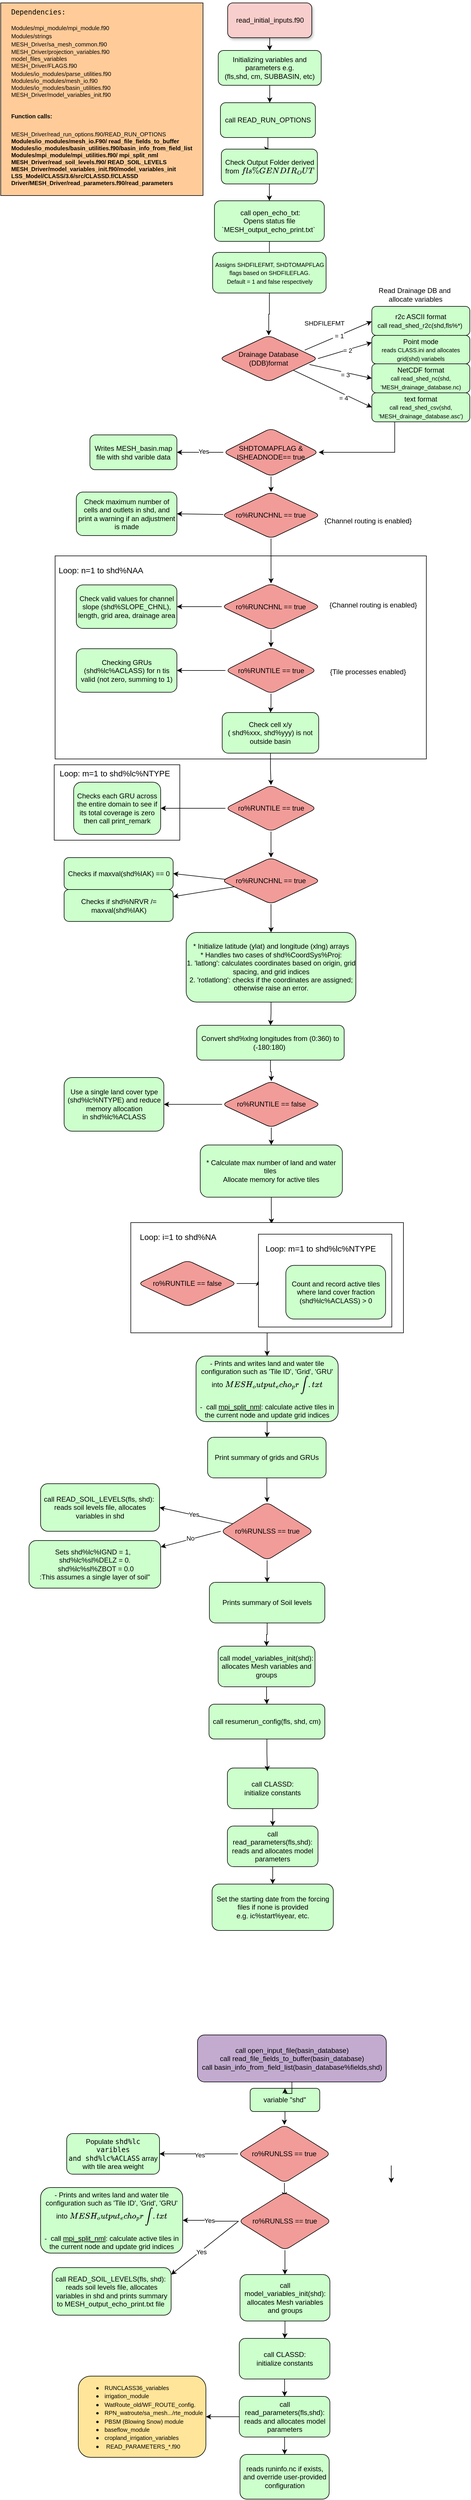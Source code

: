 <mxfile version="24.7.10">
  <diagram name="Page-1" id="G8Z1aOc2a2VwqG3tYmDv">
    <mxGraphModel dx="2083" dy="936" grid="1" gridSize="10" guides="1" tooltips="1" connect="1" arrows="1" fold="1" page="1" pageScale="1" pageWidth="850" pageHeight="1100" math="0" shadow="0">
      <root>
        <mxCell id="0" />
        <mxCell id="1" parent="0" />
        <mxCell id="cja30XPuZZx3rcNJkgzq-40" value="" style="rounded=0;whiteSpace=wrap;html=1;" vertex="1" parent="1">
          <mxGeometry x="103.45" y="1331" width="216.55" height="130" as="geometry" />
        </mxCell>
        <mxCell id="cja30XPuZZx3rcNJkgzq-22" value="" style="rounded=0;whiteSpace=wrap;html=1;" vertex="1" parent="1">
          <mxGeometry x="105" y="971" width="640" height="350" as="geometry" />
        </mxCell>
        <mxCell id="vwd9tqVX-Ud4DT4UKq4m-5" value="" style="edgeStyle=orthogonalEdgeStyle;rounded=0;orthogonalLoop=1;jettySize=auto;html=1;" parent="1" source="RrCD0M5poMjOQzzuSIQ9-1" target="vwd9tqVX-Ud4DT4UKq4m-4" edge="1">
          <mxGeometry relative="1" as="geometry" />
        </mxCell>
        <mxCell id="RrCD0M5poMjOQzzuSIQ9-1" value="read_initial_inputs.f90" style="rounded=1;whiteSpace=wrap;html=1;fillColor=#F8CECC;shadow=1;" parent="1" vertex="1">
          <mxGeometry x="402.5" y="18" width="145" height="60" as="geometry" />
        </mxCell>
        <mxCell id="RrCD0M5poMjOQzzuSIQ9-5" value="&amp;nbsp;= 1" style="rounded=0;orthogonalLoop=1;jettySize=auto;html=1;entryX=0;entryY=0.52;entryDx=0;entryDy=0;entryPerimeter=0;exitX=0.865;exitY=0.318;exitDx=0;exitDy=0;exitPerimeter=0;" parent="1" source="RrCD0M5poMjOQzzuSIQ9-2" target="RrCD0M5poMjOQzzuSIQ9-4" edge="1">
          <mxGeometry x="0.004" relative="1" as="geometry">
            <mxPoint as="offset" />
            <mxPoint x="528.211" y="662.08" as="sourcePoint" />
          </mxGeometry>
        </mxCell>
        <mxCell id="RrCD0M5poMjOQzzuSIQ9-2" value="Drainage Database (DDB)format" style="rhombus;whiteSpace=wrap;html=1;rounded=1;fillColor=#F19C99;" parent="1" vertex="1">
          <mxGeometry x="388.25" y="591" width="170" height="80" as="geometry" />
        </mxCell>
        <mxCell id="RrCD0M5poMjOQzzuSIQ9-4" value="r2c ASCII format&lt;br&gt;&lt;div style=&quot;&quot;&gt;&lt;span style=&quot;background-color: initial; font-size: 11px;&quot;&gt;call read_shed_r2c(shd,fls%*)&lt;/span&gt;&lt;span style=&quot;font-size: 11px;&quot;&gt;&amp;nbsp;&lt;/span&gt;&lt;/div&gt;" style="whiteSpace=wrap;html=1;rounded=1;fillColor=#CCFFCC;" parent="1" vertex="1">
          <mxGeometry x="651.04" y="541" width="168.96" height="50" as="geometry" />
        </mxCell>
        <mxCell id="RrCD0M5poMjOQzzuSIQ9-6" value="Point mode&lt;div&gt;&lt;font style=&quot;font-size: 10px;&quot;&gt;reads CLASS.ini and allocates grid(shd) variabels&lt;/font&gt;&lt;/div&gt;" style="whiteSpace=wrap;html=1;rounded=1;fillColor=#CCFFCC;" parent="1" vertex="1">
          <mxGeometry x="651.04" y="591" width="168.96" height="49" as="geometry" />
        </mxCell>
        <mxCell id="RrCD0M5poMjOQzzuSIQ9-7" value="NetCDF format&lt;div&gt;&lt;font style=&quot;font-size: 10px;&quot;&gt;call read_shed_nc(shd, &#39;MESH_drainage_database.nc)&lt;/font&gt;&lt;br&gt;&lt;/div&gt;" style="whiteSpace=wrap;html=1;rounded=1;fillColor=#CCFFCC;" parent="1" vertex="1">
          <mxGeometry x="651.04" y="640" width="168.96" height="50" as="geometry" />
        </mxCell>
        <mxCell id="RrCD0M5poMjOQzzuSIQ9-8" value="= 2" style="rounded=0;orthogonalLoop=1;jettySize=auto;html=1;entryX=0;entryY=0.25;entryDx=0;entryDy=0;exitX=1;exitY=0.5;exitDx=0;exitDy=0;" parent="1" source="RrCD0M5poMjOQzzuSIQ9-2" target="RrCD0M5poMjOQzzuSIQ9-6" edge="1">
          <mxGeometry x="0.079" y="-1" relative="1" as="geometry">
            <mxPoint x="508.95" y="595.68" as="sourcePoint" />
            <mxPoint x="651.04" y="621.5" as="targetPoint" />
            <mxPoint as="offset" />
          </mxGeometry>
        </mxCell>
        <mxCell id="RrCD0M5poMjOQzzuSIQ9-9" value="= 3" style="rounded=0;orthogonalLoop=1;jettySize=auto;html=1;entryX=0;entryY=0.5;entryDx=0;entryDy=0;exitX=0.913;exitY=0.627;exitDx=0;exitDy=0;exitPerimeter=0;" parent="1" source="RrCD0M5poMjOQzzuSIQ9-2" edge="1">
          <mxGeometry x="0.154" y="-4" relative="1" as="geometry">
            <mxPoint x="507.93" y="601.2" as="sourcePoint" />
            <mxPoint x="651.04" y="665" as="targetPoint" />
            <mxPoint as="offset" />
          </mxGeometry>
        </mxCell>
        <mxCell id="cja30XPuZZx3rcNJkgzq-14" style="edgeStyle=orthogonalEdgeStyle;rounded=0;orthogonalLoop=1;jettySize=auto;html=1;entryX=1;entryY=0.5;entryDx=0;entryDy=0;" edge="1" parent="1" target="RrCD0M5poMjOQzzuSIQ9-28">
          <mxGeometry relative="1" as="geometry">
            <mxPoint x="690.529" y="740" as="sourcePoint" />
            <Array as="points">
              <mxPoint x="691" y="793" />
            </Array>
          </mxGeometry>
        </mxCell>
        <mxCell id="RrCD0M5poMjOQzzuSIQ9-10" value="text format&lt;div&gt;&lt;font style=&quot;font-size: 10px;&quot;&gt;call read_shed_csv(shd, &#39;MESH_drainage_database.asc&#39;)&lt;/font&gt;&lt;br&gt;&lt;/div&gt;" style="whiteSpace=wrap;html=1;rounded=1;fillColor=#CCFFCC;" parent="1" vertex="1">
          <mxGeometry x="651.04" y="690" width="168.96" height="50" as="geometry" />
        </mxCell>
        <mxCell id="RrCD0M5poMjOQzzuSIQ9-11" value="= 4" style="rounded=0;orthogonalLoop=1;jettySize=auto;html=1;entryX=0;entryY=0.5;entryDx=0;entryDy=0;" parent="1" source="RrCD0M5poMjOQzzuSIQ9-2" target="RrCD0M5poMjOQzzuSIQ9-10" edge="1">
          <mxGeometry x="0.313" y="-6" relative="1" as="geometry">
            <mxPoint x="503.51" y="605.68" as="sourcePoint" />
            <mxPoint x="641.04" y="725" as="targetPoint" />
            <mxPoint as="offset" />
          </mxGeometry>
        </mxCell>
        <mxCell id="RrCD0M5poMjOQzzuSIQ9-12" value="&lt;span style=&quot;color: rgb(0, 0, 0); font-family: Helvetica; font-size: 11px; font-style: normal; font-variant-ligatures: normal; font-variant-caps: normal; font-weight: 400; letter-spacing: normal; orphans: 2; text-align: center; text-indent: 0px; text-transform: none; widows: 2; word-spacing: 0px; -webkit-text-stroke-width: 0px; white-space: nowrap; background-color: rgb(255, 255, 255); text-decoration-thickness: initial; text-decoration-style: initial; text-decoration-color: initial; display: inline !important; float: none;&quot;&gt;SHDFILEFMT&lt;/span&gt;" style="text;whiteSpace=wrap;html=1;" parent="1" vertex="1">
          <mxGeometry x="533.25" y="556" width="80" height="20" as="geometry" />
        </mxCell>
        <mxCell id="RrCD0M5poMjOQzzuSIQ9-22" value="" style="edgeStyle=orthogonalEdgeStyle;rounded=0;orthogonalLoop=1;jettySize=auto;html=1;" parent="1" source="RrCD0M5poMjOQzzuSIQ9-17" target="RrCD0M5poMjOQzzuSIQ9-21" edge="1">
          <mxGeometry relative="1" as="geometry" />
        </mxCell>
        <mxCell id="RrCD0M5poMjOQzzuSIQ9-23" value="Yes" style="edgeLabel;html=1;align=center;verticalAlign=middle;resizable=0;points=[];" parent="RrCD0M5poMjOQzzuSIQ9-22" vertex="1" connectable="0">
          <mxGeometry x="-0.008" y="2" relative="1" as="geometry">
            <mxPoint as="offset" />
          </mxGeometry>
        </mxCell>
        <mxCell id="RrCD0M5poMjOQzzuSIQ9-17" value="ro%RUNLSS == true" style="rhombus;whiteSpace=wrap;html=1;rounded=1;fillColor=#F19C99;" parent="1" vertex="1">
          <mxGeometry x="420.31" y="3675" width="160" height="100" as="geometry" />
        </mxCell>
        <mxCell id="RrCD0M5poMjOQzzuSIQ9-20" style="edgeStyle=orthogonalEdgeStyle;rounded=0;orthogonalLoop=1;jettySize=auto;html=1;exitX=0.5;exitY=1;exitDx=0;exitDy=0;" parent="1" source="RrCD0M5poMjOQzzuSIQ9-17" target="RrCD0M5poMjOQzzuSIQ9-17" edge="1">
          <mxGeometry relative="1" as="geometry" />
        </mxCell>
        <mxCell id="RrCD0M5poMjOQzzuSIQ9-21" value="Populate&amp;nbsp;&lt;span style=&quot;font-family: monospace;&quot;&gt;shd%lc varibles and&amp;nbsp;&lt;/span&gt;&lt;code&gt;shd%lc%ACLASS&lt;/code&gt; array with tile area weight" style="whiteSpace=wrap;html=1;rounded=1;fillColor=#CCFFCC;" parent="1" vertex="1">
          <mxGeometry x="125" y="3690" width="160" height="70" as="geometry" />
        </mxCell>
        <mxCell id="RrCD0M5poMjOQzzuSIQ9-27" style="edgeStyle=orthogonalEdgeStyle;rounded=0;orthogonalLoop=1;jettySize=auto;html=1;entryX=0.5;entryY=0;entryDx=0;entryDy=0;" parent="1" source="RrCD0M5poMjOQzzuSIQ9-24" target="RrCD0M5poMjOQzzuSIQ9-17" edge="1">
          <mxGeometry relative="1" as="geometry" />
        </mxCell>
        <mxCell id="RrCD0M5poMjOQzzuSIQ9-24" value="variable &quot;shd&quot;" style="rounded=1;whiteSpace=wrap;html=1;fillColor=#CCFFCC;" parent="1" vertex="1">
          <mxGeometry x="441.25" y="3612" width="120" height="40" as="geometry" />
        </mxCell>
        <mxCell id="RrCD0M5poMjOQzzuSIQ9-32" value="" style="edgeStyle=orthogonalEdgeStyle;rounded=0;orthogonalLoop=1;jettySize=auto;html=1;" parent="1" source="RrCD0M5poMjOQzzuSIQ9-28" target="RrCD0M5poMjOQzzuSIQ9-31" edge="1">
          <mxGeometry relative="1" as="geometry" />
        </mxCell>
        <mxCell id="RrCD0M5poMjOQzzuSIQ9-33" value="Yes" style="edgeLabel;html=1;align=center;verticalAlign=middle;resizable=0;points=[];" parent="RrCD0M5poMjOQzzuSIQ9-32" vertex="1" connectable="0">
          <mxGeometry x="-0.137" y="-2" relative="1" as="geometry">
            <mxPoint as="offset" />
          </mxGeometry>
        </mxCell>
        <mxCell id="cja30XPuZZx3rcNJkgzq-15" style="edgeStyle=orthogonalEdgeStyle;rounded=0;orthogonalLoop=1;jettySize=auto;html=1;entryX=0.5;entryY=0;entryDx=0;entryDy=0;" edge="1" parent="1" source="RrCD0M5poMjOQzzuSIQ9-28" target="cja30XPuZZx3rcNJkgzq-8">
          <mxGeometry relative="1" as="geometry" />
        </mxCell>
        <mxCell id="RrCD0M5poMjOQzzuSIQ9-28" value="SHDTOMAPFLAG &amp;amp; ISHEADNODE== true" style="rhombus;whiteSpace=wrap;html=1;rounded=1;fillColor=#F19C99;" parent="1" vertex="1">
          <mxGeometry x="395" y="751" width="164.45" height="83" as="geometry" />
        </mxCell>
        <mxCell id="RrCD0M5poMjOQzzuSIQ9-29" style="edgeStyle=orthogonalEdgeStyle;rounded=0;orthogonalLoop=1;jettySize=auto;html=1;exitX=0.5;exitY=1;exitDx=0;exitDy=0;entryX=0.495;entryY=0.1;entryDx=0;entryDy=0;entryPerimeter=0;" parent="1" source="RrCD0M5poMjOQzzuSIQ9-17" edge="1">
          <mxGeometry relative="1" as="geometry">
            <mxPoint x="500.438" y="3800" as="targetPoint" />
          </mxGeometry>
        </mxCell>
        <mxCell id="RrCD0M5poMjOQzzuSIQ9-31" value="Writes&amp;nbsp;MESH_basin.map file with shd varible data" style="whiteSpace=wrap;html=1;rounded=1;fillColor=#CCFFCC;" parent="1" vertex="1">
          <mxGeometry x="165" y="762.5" width="150" height="60" as="geometry" />
        </mxCell>
        <mxCell id="RrCD0M5poMjOQzzuSIQ9-34" value="- Prints and writes land and water tile configuration such as&amp;nbsp;&#39;Tile ID&#39;, &#39;Grid&#39;, &#39;GRU&#39; into&amp;nbsp;`MESH_output_echo_print.txt`&lt;div&gt;&lt;br&gt;&lt;div&gt;-&amp;nbsp;&amp;nbsp;call &lt;u&gt;mpi_split_nml&lt;/u&gt;: calculate active tiles in the current node and update grid indices&lt;/div&gt;&lt;/div&gt;" style="whiteSpace=wrap;html=1;rounded=1;fillColor=#CCFFCC;" parent="1" vertex="1">
          <mxGeometry x="80" y="3783" width="245" height="113" as="geometry" />
        </mxCell>
        <mxCell id="RrCD0M5poMjOQzzuSIQ9-39" style="edgeStyle=orthogonalEdgeStyle;rounded=0;orthogonalLoop=1;jettySize=auto;html=1;exitX=0;exitY=0.5;exitDx=0;exitDy=0;" parent="1" source="RrCD0M5poMjOQzzuSIQ9-37" target="RrCD0M5poMjOQzzuSIQ9-34" edge="1">
          <mxGeometry relative="1" as="geometry" />
        </mxCell>
        <mxCell id="RrCD0M5poMjOQzzuSIQ9-40" value="Yes" style="edgeLabel;html=1;align=center;verticalAlign=middle;resizable=0;points=[];" parent="RrCD0M5poMjOQzzuSIQ9-39" vertex="1" connectable="0">
          <mxGeometry x="0.067" relative="1" as="geometry">
            <mxPoint as="offset" />
          </mxGeometry>
        </mxCell>
        <mxCell id="RrCD0M5poMjOQzzuSIQ9-42" style="rounded=0;orthogonalLoop=1;jettySize=auto;html=1;exitX=0;exitY=0.5;exitDx=0;exitDy=0;" parent="1" source="RrCD0M5poMjOQzzuSIQ9-37" edge="1">
          <mxGeometry relative="1" as="geometry">
            <mxPoint x="305" y="3933" as="targetPoint" />
          </mxGeometry>
        </mxCell>
        <mxCell id="RrCD0M5poMjOQzzuSIQ9-43" value="Yes" style="edgeLabel;html=1;align=center;verticalAlign=middle;resizable=0;points=[];" parent="RrCD0M5poMjOQzzuSIQ9-42" vertex="1" connectable="0">
          <mxGeometry x="0.119" y="1" relative="1" as="geometry">
            <mxPoint as="offset" />
          </mxGeometry>
        </mxCell>
        <mxCell id="RrCD0M5poMjOQzzuSIQ9-47" value="" style="edgeStyle=orthogonalEdgeStyle;rounded=0;orthogonalLoop=1;jettySize=auto;html=1;" parent="1" source="RrCD0M5poMjOQzzuSIQ9-37" target="RrCD0M5poMjOQzzuSIQ9-46" edge="1">
          <mxGeometry relative="1" as="geometry" />
        </mxCell>
        <mxCell id="RrCD0M5poMjOQzzuSIQ9-37" value="ro%RUNLSS == true" style="rhombus;whiteSpace=wrap;html=1;rounded=1;fillColor=#F19C99;" parent="1" vertex="1">
          <mxGeometry x="421.25" y="3791" width="160" height="100" as="geometry" />
        </mxCell>
        <mxCell id="RrCD0M5poMjOQzzuSIQ9-44" value="call READ_SOIL_LEVELS(fls, shd):&amp;nbsp; reads soil levels file, allocates variables in shd and prints summary to MESH_output_echo_print.txt file&amp;nbsp;" style="whiteSpace=wrap;html=1;rounded=1;fillColor=#CCFFCC;" parent="1" vertex="1">
          <mxGeometry x="100" y="3921" width="205" height="82" as="geometry" />
        </mxCell>
        <mxCell id="RrCD0M5poMjOQzzuSIQ9-49" value="" style="edgeStyle=orthogonalEdgeStyle;rounded=0;orthogonalLoop=1;jettySize=auto;html=1;" parent="1" source="RrCD0M5poMjOQzzuSIQ9-46" target="RrCD0M5poMjOQzzuSIQ9-48" edge="1">
          <mxGeometry relative="1" as="geometry" />
        </mxCell>
        <mxCell id="RrCD0M5poMjOQzzuSIQ9-46" value="call model_variables_init(shd):&lt;div&gt;allocates Mesh variables and groups&lt;/div&gt;" style="whiteSpace=wrap;html=1;rounded=1;fillColor=#CCFFCC;" parent="1" vertex="1">
          <mxGeometry x="423.75" y="3933" width="155" height="80" as="geometry" />
        </mxCell>
        <mxCell id="RrCD0M5poMjOQzzuSIQ9-51" value="" style="edgeStyle=orthogonalEdgeStyle;rounded=0;orthogonalLoop=1;jettySize=auto;html=1;" parent="1" source="RrCD0M5poMjOQzzuSIQ9-48" target="RrCD0M5poMjOQzzuSIQ9-50" edge="1">
          <mxGeometry relative="1" as="geometry" />
        </mxCell>
        <mxCell id="RrCD0M5poMjOQzzuSIQ9-48" value="call CLASSD:&lt;div&gt;initialize constants&lt;/div&gt;" style="whiteSpace=wrap;html=1;rounded=1;fillColor=#CCFFCC;" parent="1" vertex="1">
          <mxGeometry x="422.5" y="4043" width="156.25" height="70" as="geometry" />
        </mxCell>
        <mxCell id="-3qmC9TVdpVm2FQKmF3N-2" value="" style="edgeStyle=orthogonalEdgeStyle;rounded=0;orthogonalLoop=1;jettySize=auto;html=1;" parent="1" source="RrCD0M5poMjOQzzuSIQ9-50" target="-3qmC9TVdpVm2FQKmF3N-1" edge="1">
          <mxGeometry relative="1" as="geometry" />
        </mxCell>
        <mxCell id="-3qmC9TVdpVm2FQKmF3N-4" value="" style="edgeStyle=orthogonalEdgeStyle;rounded=0;orthogonalLoop=1;jettySize=auto;html=1;" parent="1" source="RrCD0M5poMjOQzzuSIQ9-50" target="-3qmC9TVdpVm2FQKmF3N-3" edge="1">
          <mxGeometry relative="1" as="geometry" />
        </mxCell>
        <mxCell id="RrCD0M5poMjOQzzuSIQ9-50" value="call read_parameters(fls,shd):&lt;div&gt;reads and allocates model parameters&lt;br&gt;&lt;/div&gt;" style="whiteSpace=wrap;html=1;rounded=1;fillColor=#CCFFCC;" parent="1" vertex="1">
          <mxGeometry x="422.5" y="4143" width="156.25" height="70" as="geometry" />
        </mxCell>
        <mxCell id="-3qmC9TVdpVm2FQKmF3N-1" value="&lt;ul style=&quot;text-align: left;&quot;&gt;&lt;li&gt;&lt;font style=&quot;font-size: 10px;&quot;&gt;RUNCLASS36_variables&lt;/font&gt;&lt;/li&gt;&lt;li&gt;&lt;font style=&quot;font-size: 10px;&quot;&gt;irrigation_module&lt;/font&gt;&lt;/li&gt;&lt;li&gt;&lt;font style=&quot;font-size: 10px;&quot;&gt;WatRoute_old/WF_ROUTE_config.&lt;/font&gt;&lt;/li&gt;&lt;li&gt;&lt;font style=&quot;font-size: 10px;&quot;&gt;RPN_watroute/sa_mesh.../rte_module&lt;/font&gt;&lt;/li&gt;&lt;li&gt;&lt;font style=&quot;font-size: 10px;&quot;&gt;PBSM (Blowing Snow) module&amp;nbsp;&amp;nbsp;&lt;/font&gt;&lt;/li&gt;&lt;li&gt;&lt;font style=&quot;font-size: 10px;&quot;&gt;baseflow_module&lt;/font&gt;&lt;/li&gt;&lt;li&gt;&lt;font style=&quot;font-size: 10px;&quot;&gt;cropland_irrigation_variables&lt;/font&gt;&lt;/li&gt;&lt;li&gt;&lt;font style=&quot;font-size: 10px;&quot;&gt;&amp;nbsp;READ_PARAMETERS_*.f90&lt;/font&gt;&lt;/li&gt;&lt;/ul&gt;" style="whiteSpace=wrap;html=1;rounded=1;fillColor=#FFE599;" parent="1" vertex="1">
          <mxGeometry x="145" y="4108" width="219.99" height="140" as="geometry" />
        </mxCell>
        <mxCell id="-3qmC9TVdpVm2FQKmF3N-3" value="reads runinfo.nc if exists, and&amp;nbsp;override user-provided configuration" style="whiteSpace=wrap;html=1;rounded=1;fillColor=#CCFFCC;" parent="1" vertex="1">
          <mxGeometry x="423.75" y="4243" width="153.75" height="77" as="geometry" />
        </mxCell>
        <mxCell id="k8cxtBcyO_ocY8MXpLSP-2" value="&lt;pre style=&quot;text-align: left;&quot;&gt;&lt;span style=&quot;background-color: initial;&quot;&gt;&lt;font style=&quot;font-size: 12px;&quot;&gt;Dependencies:&lt;/font&gt;&lt;/span&gt;&lt;/pre&gt;&lt;div style=&quot;text-align: left;&quot;&gt;&lt;font style=&quot;font-size: 10px;&quot;&gt;&lt;font style=&quot;&quot;&gt;Modules/mpi_module/&lt;/font&gt;&lt;span style=&quot;background-color: initial;&quot;&gt;mpi_module.f90&lt;/span&gt;&lt;/font&gt;&lt;/div&gt;&lt;div style=&quot;text-align: left;&quot;&gt;&lt;font style=&quot;font-size: 10px;&quot;&gt;&lt;span style=&quot;background-color: initial;&quot;&gt;Modules/&lt;/span&gt;strings&lt;/font&gt;&lt;font style=&quot;font-size: 10px;&quot;&gt;&amp;nbsp;&lt;/font&gt;&lt;/div&gt;&lt;div&gt;&lt;div style=&quot;text-align: left;&quot;&gt;&lt;span style=&quot;font-size: 10px; background-color: initial;&quot;&gt;MESH_Driver/sa_mesh_common.f90&lt;/span&gt;&lt;/div&gt;&lt;font style=&quot;font-size: 10px;&quot;&gt;&lt;div style=&quot;text-align: left;&quot;&gt;&lt;span style=&quot;background-color: initial;&quot;&gt;MESH_Driver/projection_variables.f90&lt;/span&gt;&lt;/div&gt;&lt;div style=&quot;text-align: left;&quot;&gt;&lt;span style=&quot;background-color: initial;&quot;&gt;model_files_variables&lt;/span&gt;&lt;/div&gt;&lt;div style=&quot;text-align: left;&quot;&gt;&lt;span style=&quot;background-color: initial;&quot;&gt;MESH_Driver/FLAGS.f90&lt;/span&gt;&lt;/div&gt;&lt;/font&gt;&lt;/div&gt;&lt;div&gt;&lt;div style=&quot;text-align: left;&quot;&gt;&lt;span style=&quot;font-size: 10px; background-color: initial;&quot;&gt;Modules/io_modules/parse_utilities.f90&lt;/span&gt;&lt;/div&gt;&lt;font style=&quot;&quot;&gt;&lt;div style=&quot;font-size: 10px; text-align: left;&quot;&gt;&lt;span style=&quot;background-color: initial;&quot;&gt;Modules/io_modules/mesh_io.f90&lt;/span&gt;&lt;/div&gt;&lt;div style=&quot;font-size: 10px; text-align: left;&quot;&gt;&lt;span style=&quot;background-color: initial;&quot;&gt;Modules/io_modules/basin_utilities.f90&lt;/span&gt;&lt;/div&gt;&lt;div style=&quot;font-size: 10px; text-align: left;&quot;&gt;&lt;span style=&quot;background-color: initial;&quot;&gt;MESH_Driver/&lt;/span&gt;model_variables_init.f90&lt;span style=&quot;background-color: initial;&quot;&gt;&lt;br&gt;&lt;/span&gt;&lt;/div&gt;&lt;div style=&quot;font-size: 10px; text-align: left;&quot;&gt;&lt;br&gt;&lt;/div&gt;&lt;h4 style=&quot;font-size: 10px; text-align: left;&quot;&gt;Function calls:&lt;/h4&gt;&lt;h6 style=&quot;text-align: left;&quot;&gt;&lt;font face=&quot;Helvetica&quot;&gt;&lt;font style=&quot;font-size: 10px;&quot;&gt;&lt;span style=&quot;text-align: center; background-color: initial; font-weight: normal;&quot;&gt;MESH_Driver/&lt;/span&gt;&lt;span style=&quot;text-align: center; background-color: initial; font-weight: normal;&quot;&gt;read_run_options.f90/&lt;/span&gt;&lt;/font&gt;&lt;span style=&quot;text-align: center; background-color: initial; font-weight: normal;&quot;&gt;&lt;font style=&quot;font-size: 10px;&quot;&gt;READ_RUN_OPTIONS&lt;/font&gt;&lt;br&gt;&lt;/span&gt;&lt;/font&gt;&lt;font face=&quot;Helvetica&quot;&gt;&lt;span style=&quot;background-color: initial; text-align: center;&quot;&gt;&lt;span style=&quot;font-size: 10px;&quot;&gt;Modules/io_modules/mesh_io.F90/&amp;nbsp;&lt;/span&gt;&lt;/span&gt;&lt;span style=&quot;background-color: initial; text-align: center; font-size: 10px;&quot;&gt;read_file_fields_to_buffer&lt;br&gt;&lt;/span&gt;&lt;/font&gt;&lt;font face=&quot;Helvetica&quot;&gt;&lt;span style=&quot;background-color: initial; text-align: center;&quot;&gt;&lt;span style=&quot;font-size: 10px;&quot;&gt;Modules/io_modules/basin_utilities.f90/&lt;/span&gt;&lt;/span&gt;&lt;span style=&quot;background-color: initial; text-align: center; font-size: 10px;&quot;&gt;basin_info_from_field_list&lt;br&gt;&lt;/span&gt;&lt;/font&gt;&lt;font face=&quot;Helvetica&quot;&gt;&lt;font style=&quot;font-size: 10px;&quot;&gt;Modules/mpi_module/mpi_utilities.f90/&amp;nbsp;mpi_split_nml&lt;br&gt;&lt;/font&gt;&lt;/font&gt;&lt;font face=&quot;Helvetica&quot;&gt;&lt;font style=&quot;&quot;&gt;&lt;span style=&quot;font-size: 10px;&quot;&gt;MESH_Driver/read_soil_levels.f90/&amp;nbsp;&lt;/span&gt;&lt;span style=&quot;background-color: initial; text-align: center; font-size: 10px;&quot;&gt;READ_SOIL_LEVELS&lt;br&gt;&lt;/span&gt;&lt;/font&gt;&lt;/font&gt;&lt;span style=&quot;font-family: Helvetica; font-size: 10px; white-space: normal; background-color: initial;&quot;&gt;MESH_Driver/&lt;/span&gt;&lt;span style=&quot;font-family: Helvetica; font-size: 10px; white-space: normal;&quot;&gt;model_variables_init.f90/&lt;/span&gt;&lt;font face=&quot;Helvetica&quot;&gt;&lt;span style=&quot;font-size: 10px; white-space: normal;&quot;&gt;model_variables_init&lt;/span&gt;&lt;font style=&quot;&quot;&gt;&lt;span style=&quot;background-color: initial; text-align: center; font-size: 10px;&quot;&gt;&lt;br&gt;&lt;/span&gt;&lt;/font&gt;&lt;/font&gt;&lt;font face=&quot;Helvetica&quot;&gt;&lt;span style=&quot;font-size: 10px; white-space: normal;&quot;&gt;LSS_Model/CLASS/3.6/src/CLASSD.f/CLASSD&lt;br&gt;&lt;/span&gt;&lt;/font&gt;&lt;font face=&quot;Helvetica&quot;&gt;&lt;span style=&quot;font-size: 10px; white-space: normal;&quot;&gt;Driver/MESH_Driver/read_parameters.f90/read_parameters&lt;/span&gt;&lt;/font&gt;&lt;/h6&gt;&lt;/font&gt;&lt;/div&gt;" style="rounded=0;whiteSpace=wrap;html=1;fillColor=#FFCC99;" parent="1" vertex="1">
          <mxGeometry x="11.25" y="18" width="348.75" height="332" as="geometry" />
        </mxCell>
        <mxCell id="vwd9tqVX-Ud4DT4UKq4m-3" style="edgeStyle=orthogonalEdgeStyle;rounded=0;orthogonalLoop=1;jettySize=auto;html=1;entryX=0.5;entryY=0;entryDx=0;entryDy=0;" parent="1" source="vwd9tqVX-Ud4DT4UKq4m-14" target="RrCD0M5poMjOQzzuSIQ9-2" edge="1">
          <mxGeometry relative="1" as="geometry">
            <mxPoint x="474.375" y="550" as="sourcePoint" />
          </mxGeometry>
        </mxCell>
        <mxCell id="cja30XPuZZx3rcNJkgzq-7" style="edgeStyle=orthogonalEdgeStyle;rounded=0;orthogonalLoop=1;jettySize=auto;html=1;entryX=0.5;entryY=0;entryDx=0;entryDy=0;" edge="1" parent="1" source="vwd9tqVX-Ud4DT4UKq4m-1" target="vwd9tqVX-Ud4DT4UKq4m-9">
          <mxGeometry relative="1" as="geometry" />
        </mxCell>
        <mxCell id="vwd9tqVX-Ud4DT4UKq4m-1" value="call&amp;nbsp;READ_RUN_OPTIONS" style="whiteSpace=wrap;html=1;rounded=1;fillColor=#CCFFCC;" parent="1" vertex="1">
          <mxGeometry x="390" y="190" width="163.75" height="60" as="geometry" />
        </mxCell>
        <mxCell id="cja30XPuZZx3rcNJkgzq-4" value="" style="edgeStyle=orthogonalEdgeStyle;rounded=0;orthogonalLoop=1;jettySize=auto;html=1;" edge="1" parent="1" source="vwd9tqVX-Ud4DT4UKq4m-4">
          <mxGeometry relative="1" as="geometry">
            <mxPoint x="475" y="190" as="targetPoint" />
          </mxGeometry>
        </mxCell>
        <mxCell id="vwd9tqVX-Ud4DT4UKq4m-4" value="Initializing variables and parameters e.g.&lt;div&gt;(fls,shd, cm, SUBBASIN, etc)&lt;/div&gt;" style="whiteSpace=wrap;html=1;rounded=1;fillColor=#CCFFCC;" parent="1" vertex="1">
          <mxGeometry x="386.25" y="100" width="177.5" height="60" as="geometry" />
        </mxCell>
        <mxCell id="cja30XPuZZx3rcNJkgzq-3" value="" style="edgeStyle=orthogonalEdgeStyle;rounded=0;orthogonalLoop=1;jettySize=auto;html=1;" edge="1" parent="1" source="vwd9tqVX-Ud4DT4UKq4m-9" target="vwd9tqVX-Ud4DT4UKq4m-12">
          <mxGeometry relative="1" as="geometry" />
        </mxCell>
        <mxCell id="vwd9tqVX-Ud4DT4UKq4m-9" value="Check Output Folder derived from `fls%GENDIR_OUT`" style="whiteSpace=wrap;html=1;rounded=1;fillColor=#CCFFCC;" parent="1" vertex="1">
          <mxGeometry x="391.57" y="270" width="165.62" height="60" as="geometry" />
        </mxCell>
        <mxCell id="vwd9tqVX-Ud4DT4UKq4m-15" value="" style="edgeStyle=orthogonalEdgeStyle;rounded=0;orthogonalLoop=1;jettySize=auto;html=1;" parent="1" source="vwd9tqVX-Ud4DT4UKq4m-12" target="vwd9tqVX-Ud4DT4UKq4m-14" edge="1">
          <mxGeometry relative="1" as="geometry" />
        </mxCell>
        <mxCell id="vwd9tqVX-Ud4DT4UKq4m-12" value="&lt;span dir=&quot;ltr&quot; class=&quot;ui-provider a b c d e f g h i j k l m n o p q r s t u v w x y z ab ac ae af ag ah ai aj ak&quot;&gt;&amp;nbsp;call open_echo_txt:&lt;/span&gt;&lt;div&gt;&lt;span dir=&quot;ltr&quot; class=&quot;ui-provider a b c d e f g h i j k l m n o p q r s t u v w x y z ab ac ae af ag ah ai aj ak&quot;&gt;Opens status file `&lt;/span&gt;&lt;span style=&quot;background-color: initial;&quot;&gt;MESH_output_echo_print.txt`&amp;nbsp;&lt;/span&gt;&lt;/div&gt;" style="whiteSpace=wrap;html=1;rounded=1;fillColor=#CCFFCC;" parent="1" vertex="1">
          <mxGeometry x="379.69" y="359" width="189.38" height="70" as="geometry" />
        </mxCell>
        <mxCell id="vwd9tqVX-Ud4DT4UKq4m-14" value="&lt;font style=&quot;font-size: 10px;&quot;&gt;Assigns&amp;nbsp;SHDFILEFMT,&amp;nbsp;SHDTOMAPFLAG flags based on SHDFILEFLAG.&lt;br&gt;Default = 1 and false respectively&lt;/font&gt;" style="whiteSpace=wrap;html=1;rounded=1;fillColor=#CCFFCC;" parent="1" vertex="1">
          <mxGeometry x="376.56" y="448" width="195.63" height="70" as="geometry" />
        </mxCell>
        <mxCell id="vwd9tqVX-Ud4DT4UKq4m-17" value="Read Drainage DB and&amp;nbsp;&lt;div&gt;allocate variables&lt;/div&gt;" style="text;html=1;align=center;verticalAlign=middle;resizable=0;points=[];autosize=1;strokeColor=none;fillColor=none;" parent="1" vertex="1">
          <mxGeometry x="651.04" y="501" width="150" height="40" as="geometry" />
        </mxCell>
        <mxCell id="vwd9tqVX-Ud4DT4UKq4m-20" value="" style="edgeStyle=orthogonalEdgeStyle;rounded=0;orthogonalLoop=1;jettySize=auto;html=1;" parent="1" source="vwd9tqVX-Ud4DT4UKq4m-18" target="RrCD0M5poMjOQzzuSIQ9-24" edge="1">
          <mxGeometry relative="1" as="geometry" />
        </mxCell>
        <mxCell id="vwd9tqVX-Ud4DT4UKq4m-18" value="call open_input_file(basin_database)&lt;div&gt;call read_file_fields_to_buffer(basin_database)&lt;br&gt;&lt;/div&gt;&lt;div&gt;call basin_info_from_field_list(basin_database%fields,shd)&lt;br&gt;&lt;/div&gt;" style="rounded=1;whiteSpace=wrap;html=1;fillColor=#C3ABD0;" parent="1" vertex="1">
          <mxGeometry x="350.5" y="3520" width="325.47" height="81" as="geometry" />
        </mxCell>
        <mxCell id="cja30XPuZZx3rcNJkgzq-12" style="rounded=0;orthogonalLoop=1;jettySize=auto;html=1;entryX=1;entryY=0.5;entryDx=0;entryDy=0;" edge="1" parent="1" source="cja30XPuZZx3rcNJkgzq-8" target="cja30XPuZZx3rcNJkgzq-11">
          <mxGeometry relative="1" as="geometry" />
        </mxCell>
        <mxCell id="cja30XPuZZx3rcNJkgzq-19" style="rounded=0;orthogonalLoop=1;jettySize=auto;html=1;exitX=0;exitY=0.5;exitDx=0;exitDy=0;" edge="1" parent="1" source="cja30XPuZZx3rcNJkgzq-23" target="cja30XPuZZx3rcNJkgzq-18">
          <mxGeometry relative="1" as="geometry" />
        </mxCell>
        <mxCell id="cja30XPuZZx3rcNJkgzq-25" style="edgeStyle=orthogonalEdgeStyle;rounded=0;orthogonalLoop=1;jettySize=auto;html=1;entryX=0.5;entryY=0;entryDx=0;entryDy=0;" edge="1" parent="1" source="cja30XPuZZx3rcNJkgzq-8" target="cja30XPuZZx3rcNJkgzq-23">
          <mxGeometry relative="1" as="geometry" />
        </mxCell>
        <mxCell id="cja30XPuZZx3rcNJkgzq-8" value="ro%RUNCHNL == true" style="rhombus;whiteSpace=wrap;html=1;rounded=1;fillColor=#F19C99;" vertex="1" parent="1">
          <mxGeometry x="392.23" y="861" width="170" height="80" as="geometry" />
        </mxCell>
        <mxCell id="cja30XPuZZx3rcNJkgzq-11" value="Check maximum number of cells and outlets in shd, and print a warning if an adjustment is made" style="whiteSpace=wrap;html=1;rounded=1;fillColor=#CCFFCC;" vertex="1" parent="1">
          <mxGeometry x="141.56" y="861" width="173.44" height="75" as="geometry" />
        </mxCell>
        <mxCell id="cja30XPuZZx3rcNJkgzq-16" value="{Channel routing is enabled}" style="text;html=1;align=center;verticalAlign=middle;resizable=0;points=[];autosize=1;strokeColor=none;fillColor=none;" vertex="1" parent="1">
          <mxGeometry x="559.45" y="896" width="170" height="30" as="geometry" />
        </mxCell>
        <mxCell id="cja30XPuZZx3rcNJkgzq-18" value="Check valid values for channel slope (shd%SLOPE_CHNL), length, grid area, drainage area" style="whiteSpace=wrap;html=1;rounded=1;fillColor=#CCFFCC;" vertex="1" parent="1">
          <mxGeometry x="141.56" y="1021" width="173.44" height="75" as="geometry" />
        </mxCell>
        <mxCell id="cja30XPuZZx3rcNJkgzq-29" style="edgeStyle=orthogonalEdgeStyle;rounded=0;orthogonalLoop=1;jettySize=auto;html=1;entryX=1;entryY=0.5;entryDx=0;entryDy=0;" edge="1" parent="1" source="cja30XPuZZx3rcNJkgzq-20" target="cja30XPuZZx3rcNJkgzq-28">
          <mxGeometry relative="1" as="geometry" />
        </mxCell>
        <mxCell id="cja30XPuZZx3rcNJkgzq-33" style="edgeStyle=orthogonalEdgeStyle;rounded=0;orthogonalLoop=1;jettySize=auto;html=1;entryX=0.5;entryY=0;entryDx=0;entryDy=0;" edge="1" parent="1" source="cja30XPuZZx3rcNJkgzq-20" target="cja30XPuZZx3rcNJkgzq-32">
          <mxGeometry relative="1" as="geometry" />
        </mxCell>
        <mxCell id="cja30XPuZZx3rcNJkgzq-20" value="ro%RUNTILE == true" style="rhombus;whiteSpace=wrap;html=1;rounded=1;fillColor=#F19C99;" vertex="1" parent="1">
          <mxGeometry x="398.61" y="1128.5" width="157.23" height="80" as="geometry" />
        </mxCell>
        <mxCell id="cja30XPuZZx3rcNJkgzq-21" value="{Tile processes enabled}" style="text;html=1;align=center;verticalAlign=middle;resizable=0;points=[];autosize=1;strokeColor=none;fillColor=none;" vertex="1" parent="1">
          <mxGeometry x="569.45" y="1156" width="150" height="30" as="geometry" />
        </mxCell>
        <mxCell id="cja30XPuZZx3rcNJkgzq-26" style="edgeStyle=orthogonalEdgeStyle;rounded=0;orthogonalLoop=1;jettySize=auto;html=1;entryX=0.5;entryY=0;entryDx=0;entryDy=0;" edge="1" parent="1" source="cja30XPuZZx3rcNJkgzq-23" target="cja30XPuZZx3rcNJkgzq-20">
          <mxGeometry relative="1" as="geometry" />
        </mxCell>
        <mxCell id="cja30XPuZZx3rcNJkgzq-23" value="ro%RUNCHNL == true" style="rhombus;whiteSpace=wrap;html=1;rounded=1;fillColor=#F19C99;" vertex="1" parent="1">
          <mxGeometry x="392.23" y="1018.5" width="170" height="80" as="geometry" />
        </mxCell>
        <mxCell id="cja30XPuZZx3rcNJkgzq-24" value="&lt;font style=&quot;font-size: 14px;&quot;&gt;Loop: n=1 to&amp;nbsp;shd%NAA&amp;nbsp;&lt;/font&gt;" style="text;html=1;align=center;verticalAlign=middle;whiteSpace=wrap;rounded=0;" vertex="1" parent="1">
          <mxGeometry x="87" y="981" width="198" height="30" as="geometry" />
        </mxCell>
        <mxCell id="cja30XPuZZx3rcNJkgzq-27" value="{Channel routing is enabled}" style="text;html=1;align=center;verticalAlign=middle;resizable=0;points=[];autosize=1;strokeColor=none;fillColor=none;" vertex="1" parent="1">
          <mxGeometry x="568.25" y="1041" width="170" height="30" as="geometry" />
        </mxCell>
        <mxCell id="cja30XPuZZx3rcNJkgzq-28" value="Checking GRUs (shd%lc%ACLASS) for n tis valid (not zero, summing to 1)" style="whiteSpace=wrap;html=1;rounded=1;fillColor=#CCFFCC;" vertex="1" parent="1">
          <mxGeometry x="141.56" y="1131" width="173.44" height="75" as="geometry" />
        </mxCell>
        <mxCell id="cja30XPuZZx3rcNJkgzq-37" style="edgeStyle=orthogonalEdgeStyle;rounded=0;orthogonalLoop=1;jettySize=auto;html=1;entryX=0.5;entryY=0;entryDx=0;entryDy=0;" edge="1" parent="1" source="cja30XPuZZx3rcNJkgzq-32" target="cja30XPuZZx3rcNJkgzq-36">
          <mxGeometry relative="1" as="geometry" />
        </mxCell>
        <mxCell id="cja30XPuZZx3rcNJkgzq-32" value="Check cell x/y (&amp;nbsp;shd%xxx,&amp;nbsp;shd%yyy) is not outside basin" style="whiteSpace=wrap;html=1;rounded=1;fillColor=#CCFFCC;" vertex="1" parent="1">
          <mxGeometry x="393.06" y="1241" width="166.39" height="70" as="geometry" />
        </mxCell>
        <mxCell id="cja30XPuZZx3rcNJkgzq-39" value="" style="edgeStyle=orthogonalEdgeStyle;rounded=0;orthogonalLoop=1;jettySize=auto;html=1;" edge="1" parent="1" source="cja30XPuZZx3rcNJkgzq-36" target="cja30XPuZZx3rcNJkgzq-38">
          <mxGeometry relative="1" as="geometry" />
        </mxCell>
        <mxCell id="cja30XPuZZx3rcNJkgzq-43" style="edgeStyle=orthogonalEdgeStyle;rounded=0;orthogonalLoop=1;jettySize=auto;html=1;" edge="1" parent="1" source="cja30XPuZZx3rcNJkgzq-36" target="cja30XPuZZx3rcNJkgzq-42">
          <mxGeometry relative="1" as="geometry" />
        </mxCell>
        <mxCell id="cja30XPuZZx3rcNJkgzq-36" value="ro%RUNTILE == true" style="rhombus;whiteSpace=wrap;html=1;rounded=1;fillColor=#F19C99;" vertex="1" parent="1">
          <mxGeometry x="398.61" y="1366" width="157.23" height="80" as="geometry" />
        </mxCell>
        <mxCell id="cja30XPuZZx3rcNJkgzq-38" value="Checks each GRU across the entire domain to see if its total coverage is zero then call print_remark" style="whiteSpace=wrap;html=1;fillColor=#CCFFCC;rounded=1;" vertex="1" parent="1">
          <mxGeometry x="137" y="1361" width="150.01" height="90" as="geometry" />
        </mxCell>
        <mxCell id="cja30XPuZZx3rcNJkgzq-41" value="&lt;font style=&quot;font-size: 14px;&quot;&gt;Loop: m=1 to&amp;nbsp;shd%lc%NTYPE&amp;nbsp;&lt;/font&gt;" style="text;html=1;align=center;verticalAlign=middle;whiteSpace=wrap;rounded=0;" vertex="1" parent="1">
          <mxGeometry x="110.5" y="1331" width="198" height="30" as="geometry" />
        </mxCell>
        <mxCell id="cja30XPuZZx3rcNJkgzq-45" style="rounded=0;orthogonalLoop=1;jettySize=auto;html=1;exitX=0.087;exitY=0.48;exitDx=0;exitDy=0;entryX=1;entryY=0.5;entryDx=0;entryDy=0;exitPerimeter=0;" edge="1" parent="1" source="cja30XPuZZx3rcNJkgzq-42" target="cja30XPuZZx3rcNJkgzq-44">
          <mxGeometry relative="1" as="geometry" />
        </mxCell>
        <mxCell id="cja30XPuZZx3rcNJkgzq-47" style="rounded=0;orthogonalLoop=1;jettySize=auto;html=1;" edge="1" parent="1" source="cja30XPuZZx3rcNJkgzq-42" target="cja30XPuZZx3rcNJkgzq-46">
          <mxGeometry relative="1" as="geometry" />
        </mxCell>
        <mxCell id="cja30XPuZZx3rcNJkgzq-49" value="" style="edgeStyle=orthogonalEdgeStyle;rounded=0;orthogonalLoop=1;jettySize=auto;html=1;" edge="1" parent="1" source="cja30XPuZZx3rcNJkgzq-42" target="cja30XPuZZx3rcNJkgzq-48">
          <mxGeometry relative="1" as="geometry" />
        </mxCell>
        <mxCell id="cja30XPuZZx3rcNJkgzq-42" value="ro%RUNCHNL == true" style="rhombus;whiteSpace=wrap;html=1;rounded=1;fillColor=#F19C99;" vertex="1" parent="1">
          <mxGeometry x="392.23" y="1491" width="170" height="80" as="geometry" />
        </mxCell>
        <mxCell id="cja30XPuZZx3rcNJkgzq-44" value="Checks if maxval(shd%IAK) == 0" style="whiteSpace=wrap;html=1;rounded=1;fillColor=#CCFFCC;" vertex="1" parent="1">
          <mxGeometry x="120.5" y="1491" width="188" height="55" as="geometry" />
        </mxCell>
        <mxCell id="cja30XPuZZx3rcNJkgzq-46" value="Checks if shd%NRVR /= maxval(shd%IAK)" style="whiteSpace=wrap;html=1;rounded=1;fillColor=#CCFFCC;" vertex="1" parent="1">
          <mxGeometry x="120.5" y="1546" width="188" height="55" as="geometry" />
        </mxCell>
        <mxCell id="cja30XPuZZx3rcNJkgzq-52" value="" style="edgeStyle=orthogonalEdgeStyle;rounded=0;orthogonalLoop=1;jettySize=auto;html=1;" edge="1" parent="1" source="cja30XPuZZx3rcNJkgzq-48" target="cja30XPuZZx3rcNJkgzq-51">
          <mxGeometry relative="1" as="geometry" />
        </mxCell>
        <mxCell id="cja30XPuZZx3rcNJkgzq-48" value="* Initialize latitude (ylat) and longitude (xlng) arrays&lt;div&gt;* Handles two cases of&amp;nbsp;shd%CoordSys%Proj:&lt;/div&gt;&lt;div&gt;1.&amp;nbsp;&#39;latlong&#39;: calculates coordinates based on origin, grid spacing, and grid indices&lt;/div&gt;&lt;div&gt;2.&amp;nbsp;&#39;rotlatlong&#39;: checks if the coordinates are assigned; otherwise raise an error.&lt;/div&gt;" style="whiteSpace=wrap;html=1;fillColor=#CCFFCC;rounded=1;" vertex="1" parent="1">
          <mxGeometry x="330.98" y="1620" width="292.5" height="120" as="geometry" />
        </mxCell>
        <mxCell id="cja30XPuZZx3rcNJkgzq-54" style="edgeStyle=orthogonalEdgeStyle;rounded=0;orthogonalLoop=1;jettySize=auto;html=1;" edge="1" parent="1" source="cja30XPuZZx3rcNJkgzq-51" target="cja30XPuZZx3rcNJkgzq-53">
          <mxGeometry relative="1" as="geometry" />
        </mxCell>
        <mxCell id="cja30XPuZZx3rcNJkgzq-51" value="Convert&amp;nbsp;shd%xlng longitudes&amp;nbsp;from (0:360) to (-180:180)&amp;nbsp;" style="whiteSpace=wrap;html=1;fillColor=#CCFFCC;rounded=1;" vertex="1" parent="1">
          <mxGeometry x="349.17" y="1780" width="254.16" height="60" as="geometry" />
        </mxCell>
        <mxCell id="cja30XPuZZx3rcNJkgzq-56" value="" style="edgeStyle=orthogonalEdgeStyle;rounded=0;orthogonalLoop=1;jettySize=auto;html=1;" edge="1" parent="1" source="cja30XPuZZx3rcNJkgzq-53" target="cja30XPuZZx3rcNJkgzq-55">
          <mxGeometry relative="1" as="geometry" />
        </mxCell>
        <mxCell id="cja30XPuZZx3rcNJkgzq-58" value="" style="edgeStyle=orthogonalEdgeStyle;rounded=0;orthogonalLoop=1;jettySize=auto;html=1;" edge="1" parent="1" source="cja30XPuZZx3rcNJkgzq-53" target="cja30XPuZZx3rcNJkgzq-57">
          <mxGeometry relative="1" as="geometry" />
        </mxCell>
        <mxCell id="cja30XPuZZx3rcNJkgzq-53" value="ro%RUNTILE == false" style="rhombus;whiteSpace=wrap;html=1;rounded=1;fillColor=#F19C99;" vertex="1" parent="1">
          <mxGeometry x="392.73" y="1876.25" width="170" height="80" as="geometry" />
        </mxCell>
        <mxCell id="cja30XPuZZx3rcNJkgzq-55" value="Use a single land cover type (shd%lc%NTYPE) and reduce memory allocation in&amp;nbsp;shd%lc%ACLASS" style="whiteSpace=wrap;html=1;fillColor=#CCFFCC;rounded=1;" vertex="1" parent="1">
          <mxGeometry x="120.5" y="1870" width="172" height="92.5" as="geometry" />
        </mxCell>
        <mxCell id="cja30XPuZZx3rcNJkgzq-57" value="* Calculate max number of land and water tiles&amp;nbsp;&lt;div&gt;Allocate memory for active tiles&lt;/div&gt;" style="whiteSpace=wrap;html=1;fillColor=#CCFFCC;rounded=1;" vertex="1" parent="1">
          <mxGeometry x="355.23" y="1986.25" width="245" height="90" as="geometry" />
        </mxCell>
        <mxCell id="cja30XPuZZx3rcNJkgzq-62" style="edgeStyle=orthogonalEdgeStyle;rounded=0;orthogonalLoop=1;jettySize=auto;html=1;entryX=0.516;entryY=0.011;entryDx=0;entryDy=0;entryPerimeter=0;" edge="1" parent="1" source="cja30XPuZZx3rcNJkgzq-57" target="cja30XPuZZx3rcNJkgzq-59">
          <mxGeometry relative="1" as="geometry" />
        </mxCell>
        <mxCell id="cja30XPuZZx3rcNJkgzq-70" value="" style="group" vertex="1" connectable="0" parent="1">
          <mxGeometry x="220" y="2120" width="485.5" height="190" as="geometry" />
        </mxCell>
        <mxCell id="cja30XPuZZx3rcNJkgzq-59" value="" style="rounded=0;whiteSpace=wrap;html=1;" vertex="1" parent="cja30XPuZZx3rcNJkgzq-70">
          <mxGeometry x="15.5" width="470" height="190" as="geometry" />
        </mxCell>
        <mxCell id="cja30XPuZZx3rcNJkgzq-60" value="&lt;font style=&quot;font-size: 14px;&quot;&gt;Loop: i=1 to&amp;nbsp;shd%NA&amp;nbsp;&lt;/font&gt;" style="text;html=1;align=center;verticalAlign=middle;whiteSpace=wrap;rounded=0;" vertex="1" parent="cja30XPuZZx3rcNJkgzq-70">
          <mxGeometry y="10" width="198" height="30" as="geometry" />
        </mxCell>
        <mxCell id="cja30XPuZZx3rcNJkgzq-69" style="edgeStyle=orthogonalEdgeStyle;rounded=0;orthogonalLoop=1;jettySize=auto;html=1;exitX=1;exitY=0.5;exitDx=0;exitDy=0;entryX=0;entryY=0.5;entryDx=0;entryDy=0;" edge="1" parent="cja30XPuZZx3rcNJkgzq-70" source="cja30XPuZZx3rcNJkgzq-61" target="cja30XPuZZx3rcNJkgzq-63">
          <mxGeometry relative="1" as="geometry" />
        </mxCell>
        <mxCell id="cja30XPuZZx3rcNJkgzq-61" value="ro%RUNTILE == false" style="rhombus;whiteSpace=wrap;html=1;rounded=1;fillColor=#F19C99;" vertex="1" parent="cja30XPuZZx3rcNJkgzq-70">
          <mxGeometry x="28" y="65" width="170" height="80" as="geometry" />
        </mxCell>
        <mxCell id="cja30XPuZZx3rcNJkgzq-63" value="" style="rounded=0;whiteSpace=wrap;html=1;" vertex="1" parent="cja30XPuZZx3rcNJkgzq-70">
          <mxGeometry x="235.5" y="20" width="230" height="160" as="geometry" />
        </mxCell>
        <mxCell id="cja30XPuZZx3rcNJkgzq-64" value="&lt;font style=&quot;font-size: 14px;&quot;&gt;Loop: m=1 to&amp;nbsp;shd%lc%NTYPE&lt;/font&gt;" style="text;html=1;align=center;verticalAlign=middle;whiteSpace=wrap;rounded=0;" vertex="1" parent="cja30XPuZZx3rcNJkgzq-70">
          <mxGeometry x="243.75" y="30" width="198" height="30" as="geometry" />
        </mxCell>
        <mxCell id="cja30XPuZZx3rcNJkgzq-67" value="Count and record active tiles where&amp;nbsp;land cover fraction (shd%lc%ACLASS) &amp;gt; 0" style="whiteSpace=wrap;html=1;fillColor=#CCFFCC;rounded=1;" vertex="1" parent="cja30XPuZZx3rcNJkgzq-70">
          <mxGeometry x="282.75" y="73.75" width="172" height="92.5" as="geometry" />
        </mxCell>
        <mxCell id="cja30XPuZZx3rcNJkgzq-74" value="" style="edgeStyle=orthogonalEdgeStyle;rounded=0;orthogonalLoop=1;jettySize=auto;html=1;" edge="1" parent="1" source="cja30XPuZZx3rcNJkgzq-71" target="cja30XPuZZx3rcNJkgzq-73">
          <mxGeometry relative="1" as="geometry" />
        </mxCell>
        <mxCell id="cja30XPuZZx3rcNJkgzq-71" value="- Prints and writes land and water tile configuration such as&amp;nbsp;&#39;Tile ID&#39;, &#39;Grid&#39;, &#39;GRU&#39; into&amp;nbsp;`MESH_output_echo_print.txt`&lt;div&gt;&lt;br&gt;&lt;div&gt;-&amp;nbsp;&amp;nbsp;call &lt;u&gt;mpi_split_nml&lt;/u&gt;: calculate active tiles in the current node and update grid indices&lt;/div&gt;&lt;/div&gt;" style="whiteSpace=wrap;html=1;rounded=1;fillColor=#CCFFCC;" vertex="1" parent="1">
          <mxGeometry x="348" y="2350" width="245" height="113" as="geometry" />
        </mxCell>
        <mxCell id="cja30XPuZZx3rcNJkgzq-72" style="edgeStyle=orthogonalEdgeStyle;rounded=0;orthogonalLoop=1;jettySize=auto;html=1;entryX=0.5;entryY=0;entryDx=0;entryDy=0;" edge="1" parent="1" source="cja30XPuZZx3rcNJkgzq-59" target="cja30XPuZZx3rcNJkgzq-71">
          <mxGeometry relative="1" as="geometry" />
        </mxCell>
        <mxCell id="cja30XPuZZx3rcNJkgzq-77" style="edgeStyle=orthogonalEdgeStyle;rounded=0;orthogonalLoop=1;jettySize=auto;html=1;" edge="1" parent="1" source="cja30XPuZZx3rcNJkgzq-73" target="cja30XPuZZx3rcNJkgzq-76">
          <mxGeometry relative="1" as="geometry" />
        </mxCell>
        <mxCell id="cja30XPuZZx3rcNJkgzq-73" value="Print summary of grids and GRUs" style="whiteSpace=wrap;html=1;fillColor=#CCFFCC;rounded=1;" vertex="1" parent="1">
          <mxGeometry x="367.94" y="2490" width="204.25" height="70" as="geometry" />
        </mxCell>
        <mxCell id="cja30XPuZZx3rcNJkgzq-75" value="call READ_SOIL_LEVELS(fls, shd):&amp;nbsp; reads soil levels file, allocates variables in shd" style="whiteSpace=wrap;html=1;rounded=1;fillColor=#CCFFCC;" vertex="1" parent="1">
          <mxGeometry x="80" y="2570" width="205" height="82" as="geometry" />
        </mxCell>
        <mxCell id="cja30XPuZZx3rcNJkgzq-78" style="rounded=0;orthogonalLoop=1;jettySize=auto;html=1;entryX=1;entryY=0.5;entryDx=0;entryDy=0;" edge="1" parent="1" source="cja30XPuZZx3rcNJkgzq-76" target="cja30XPuZZx3rcNJkgzq-75">
          <mxGeometry relative="1" as="geometry" />
        </mxCell>
        <mxCell id="cja30XPuZZx3rcNJkgzq-79" value="Yes" style="edgeLabel;html=1;align=center;verticalAlign=middle;resizable=0;points=[];" vertex="1" connectable="0" parent="cja30XPuZZx3rcNJkgzq-78">
          <mxGeometry x="0.063" y="-1" relative="1" as="geometry">
            <mxPoint as="offset" />
          </mxGeometry>
        </mxCell>
        <mxCell id="cja30XPuZZx3rcNJkgzq-81" style="rounded=0;orthogonalLoop=1;jettySize=auto;html=1;exitX=0;exitY=0.5;exitDx=0;exitDy=0;" edge="1" parent="1" source="cja30XPuZZx3rcNJkgzq-76" target="cja30XPuZZx3rcNJkgzq-80">
          <mxGeometry relative="1" as="geometry" />
        </mxCell>
        <mxCell id="cja30XPuZZx3rcNJkgzq-82" value="No" style="edgeLabel;html=1;align=center;verticalAlign=middle;resizable=0;points=[];" vertex="1" connectable="0" parent="cja30XPuZZx3rcNJkgzq-81">
          <mxGeometry x="-0.003" y="-2" relative="1" as="geometry">
            <mxPoint as="offset" />
          </mxGeometry>
        </mxCell>
        <mxCell id="cja30XPuZZx3rcNJkgzq-84" value="" style="edgeStyle=orthogonalEdgeStyle;rounded=0;orthogonalLoop=1;jettySize=auto;html=1;" edge="1" parent="1" source="cja30XPuZZx3rcNJkgzq-76" target="cja30XPuZZx3rcNJkgzq-83">
          <mxGeometry relative="1" as="geometry" />
        </mxCell>
        <mxCell id="cja30XPuZZx3rcNJkgzq-76" value="ro%RUNLSS == true" style="rhombus;whiteSpace=wrap;html=1;rounded=1;fillColor=#F19C99;" vertex="1" parent="1">
          <mxGeometry x="390.5" y="2602" width="160" height="100" as="geometry" />
        </mxCell>
        <mxCell id="cja30XPuZZx3rcNJkgzq-80" value="Sets&amp;nbsp;shd%lc%IGND = 1,&amp;nbsp;&amp;nbsp;&lt;div&gt;&lt;span style=&quot;background-color: initial;&quot;&gt;shd%lc%sl%DELZ = 0.&lt;/span&gt;&lt;/div&gt;&lt;div&gt;&lt;span style=&quot;background-color: initial;&quot;&gt;&amp;nbsp;shd%lc%sl%ZBOT = 0.0&lt;br&gt;&lt;/span&gt;&lt;span style=&quot;background-color: initial;&quot;&gt;:This assumes a single layer of soil&quot;&lt;/span&gt;&lt;/div&gt;" style="whiteSpace=wrap;html=1;rounded=1;fillColor=#CCFFCC;" vertex="1" parent="1">
          <mxGeometry x="60" y="2668" width="227.01" height="82" as="geometry" />
        </mxCell>
        <mxCell id="cja30XPuZZx3rcNJkgzq-86" style="edgeStyle=orthogonalEdgeStyle;rounded=0;orthogonalLoop=1;jettySize=auto;html=1;entryX=0.5;entryY=0;entryDx=0;entryDy=0;" edge="1" parent="1" source="cja30XPuZZx3rcNJkgzq-83" target="cja30XPuZZx3rcNJkgzq-85">
          <mxGeometry relative="1" as="geometry" />
        </mxCell>
        <mxCell id="cja30XPuZZx3rcNJkgzq-83" value="Prints summary of Soil levels" style="whiteSpace=wrap;html=1;fillColor=#CCFFCC;rounded=1;" vertex="1" parent="1">
          <mxGeometry x="370.97" y="2740" width="199.06" height="70" as="geometry" />
        </mxCell>
        <mxCell id="cja30XPuZZx3rcNJkgzq-88" value="" style="edgeStyle=orthogonalEdgeStyle;rounded=0;orthogonalLoop=1;jettySize=auto;html=1;" edge="1" parent="1" source="cja30XPuZZx3rcNJkgzq-85" target="cja30XPuZZx3rcNJkgzq-87">
          <mxGeometry relative="1" as="geometry" />
        </mxCell>
        <mxCell id="cja30XPuZZx3rcNJkgzq-85" value="call model_variables_init(shd):&lt;div&gt;allocates Mesh variables and groups&lt;/div&gt;" style="whiteSpace=wrap;html=1;rounded=1;fillColor=#CCFFCC;" vertex="1" parent="1">
          <mxGeometry x="386.07" y="2850" width="166.94" height="70" as="geometry" />
        </mxCell>
        <mxCell id="cja30XPuZZx3rcNJkgzq-87" value="call resumerun_config(fls, shd, cm)" style="whiteSpace=wrap;html=1;fillColor=#CCFFCC;rounded=1;" vertex="1" parent="1">
          <mxGeometry x="370.3" y="2950" width="199.73" height="60" as="geometry" />
        </mxCell>
        <mxCell id="cja30XPuZZx3rcNJkgzq-89" value="" style="edgeStyle=orthogonalEdgeStyle;rounded=0;orthogonalLoop=1;jettySize=auto;html=1;" edge="1" parent="1">
          <mxGeometry relative="1" as="geometry">
            <mxPoint x="684.5" y="3745" as="sourcePoint" />
            <mxPoint x="684.5" y="3775" as="targetPoint" />
          </mxGeometry>
        </mxCell>
        <mxCell id="cja30XPuZZx3rcNJkgzq-93" style="edgeStyle=orthogonalEdgeStyle;rounded=0;orthogonalLoop=1;jettySize=auto;html=1;entryX=0.5;entryY=0;entryDx=0;entryDy=0;" edge="1" parent="1" source="cja30XPuZZx3rcNJkgzq-90" target="cja30XPuZZx3rcNJkgzq-91">
          <mxGeometry relative="1" as="geometry" />
        </mxCell>
        <mxCell id="cja30XPuZZx3rcNJkgzq-90" value="call CLASSD:&lt;div&gt;initialize constants&lt;/div&gt;" style="whiteSpace=wrap;html=1;rounded=1;fillColor=#CCFFCC;" vertex="1" parent="1">
          <mxGeometry x="402" y="3060" width="156.25" height="70" as="geometry" />
        </mxCell>
        <mxCell id="cja30XPuZZx3rcNJkgzq-95" style="edgeStyle=orthogonalEdgeStyle;rounded=0;orthogonalLoop=1;jettySize=auto;html=1;entryX=0.5;entryY=0;entryDx=0;entryDy=0;" edge="1" parent="1" source="cja30XPuZZx3rcNJkgzq-91" target="cja30XPuZZx3rcNJkgzq-94">
          <mxGeometry relative="1" as="geometry" />
        </mxCell>
        <mxCell id="cja30XPuZZx3rcNJkgzq-91" value="call read_parameters(fls,shd):&lt;div&gt;reads and allocates model parameters&lt;br&gt;&lt;/div&gt;" style="whiteSpace=wrap;html=1;rounded=1;fillColor=#CCFFCC;" vertex="1" parent="1">
          <mxGeometry x="402" y="3160" width="156.25" height="70" as="geometry" />
        </mxCell>
        <mxCell id="cja30XPuZZx3rcNJkgzq-92" style="edgeStyle=orthogonalEdgeStyle;rounded=0;orthogonalLoop=1;jettySize=auto;html=1;entryX=0.441;entryY=0.075;entryDx=0;entryDy=0;entryPerimeter=0;" edge="1" parent="1" source="cja30XPuZZx3rcNJkgzq-87" target="cja30XPuZZx3rcNJkgzq-90">
          <mxGeometry relative="1" as="geometry" />
        </mxCell>
        <mxCell id="cja30XPuZZx3rcNJkgzq-94" value="&lt;div&gt;Set the starting date from the forcing files if none is provided e.g.&amp;nbsp;ic%start%year, etc.&lt;br&gt;&lt;/div&gt;" style="whiteSpace=wrap;html=1;rounded=1;fillColor=#CCFFCC;" vertex="1" parent="1">
          <mxGeometry x="375.61" y="3260" width="209.03" height="80" as="geometry" />
        </mxCell>
      </root>
    </mxGraphModel>
  </diagram>
</mxfile>
